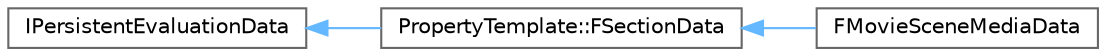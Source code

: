 digraph "Graphical Class Hierarchy"
{
 // INTERACTIVE_SVG=YES
 // LATEX_PDF_SIZE
  bgcolor="transparent";
  edge [fontname=Helvetica,fontsize=10,labelfontname=Helvetica,labelfontsize=10];
  node [fontname=Helvetica,fontsize=10,shape=box,height=0.2,width=0.4];
  rankdir="LR";
  Node0 [id="Node000000",label="IPersistentEvaluationData",height=0.2,width=0.4,color="grey40", fillcolor="white", style="filled",URL="$d6/d84/structIPersistentEvaluationData.html",tooltip="Interface that must be used for all persistent data objects."];
  Node0 -> Node1 [id="edge5536_Node000000_Node000001",dir="back",color="steelblue1",style="solid",tooltip=" "];
  Node1 [id="Node000001",label="PropertyTemplate::FSectionData",height=0.2,width=0.4,color="grey40", fillcolor="white", style="filled",URL="$d1/db6/structPropertyTemplate_1_1FSectionData.html",tooltip="Persistent section data for a property section."];
  Node1 -> Node2 [id="edge5537_Node000001_Node000002",dir="back",color="steelblue1",style="solid",tooltip=" "];
  Node2 [id="Node000002",label="FMovieSceneMediaData",height=0.2,width=0.4,color="grey40", fillcolor="white", style="filled",URL="$db/db7/structFMovieSceneMediaData.html",tooltip="Persistent data that's stored for each currently evaluating section."];
}
